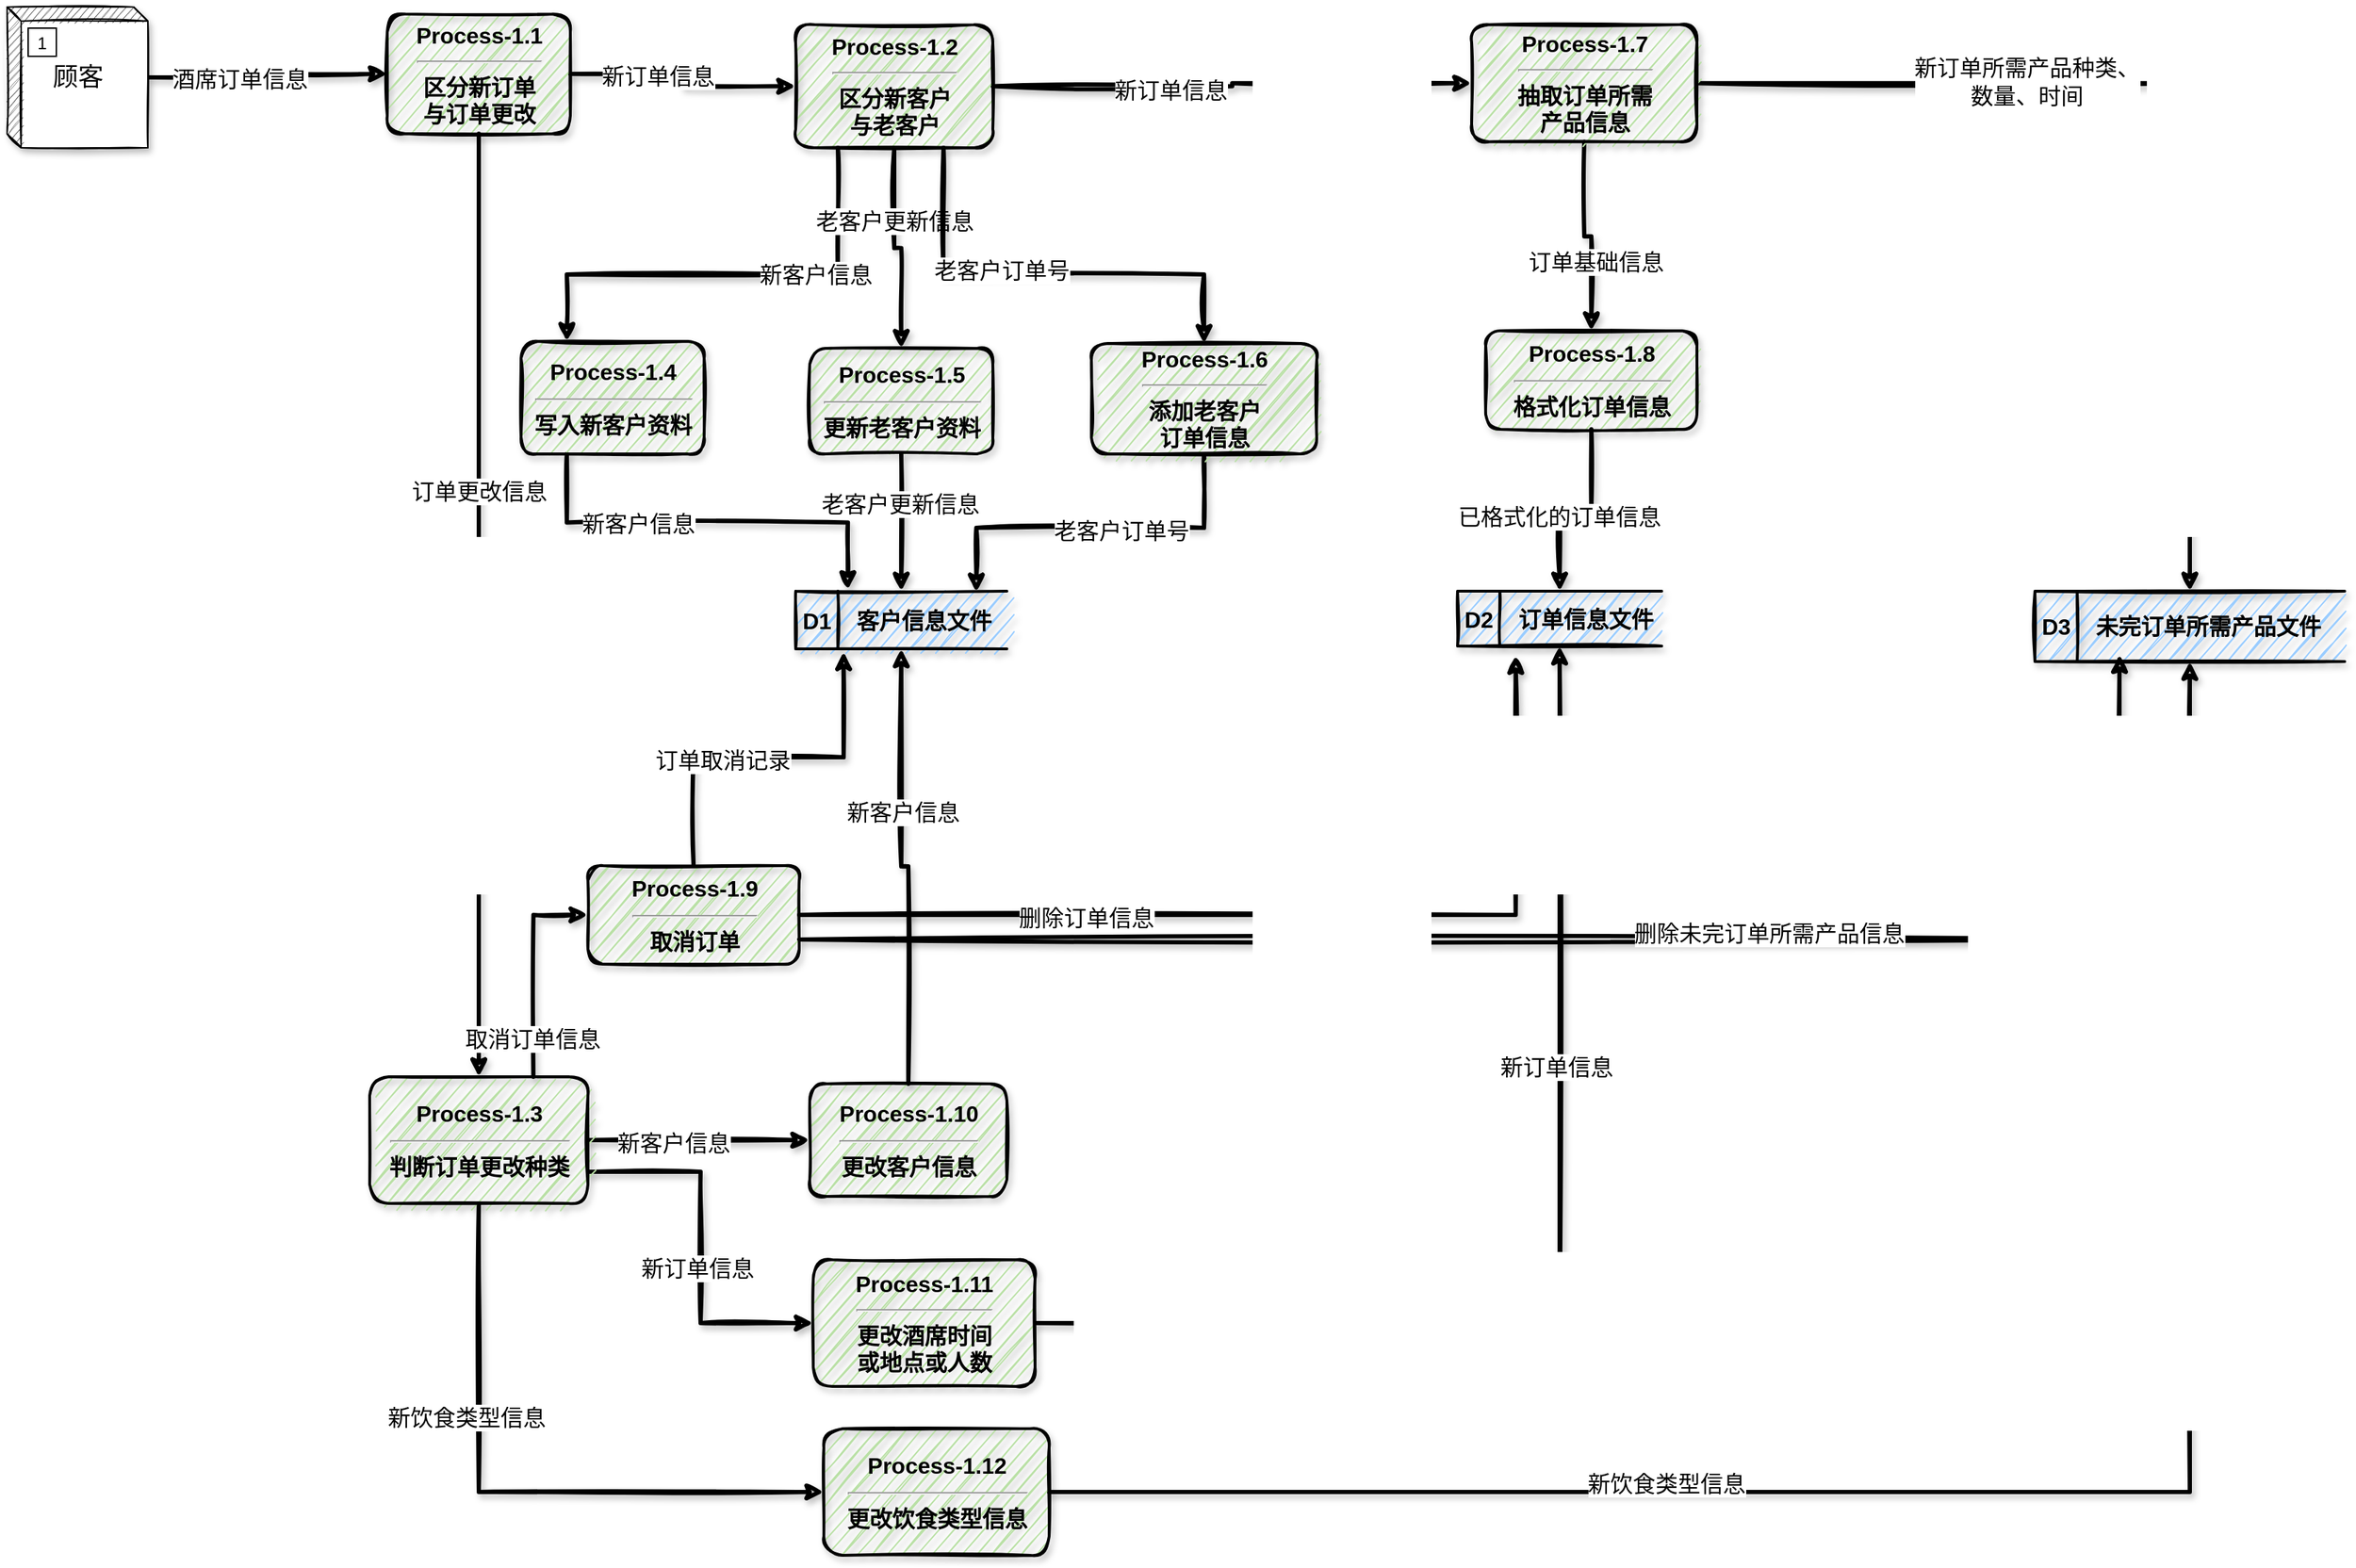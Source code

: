 <mxfile version="14.5.8" type="github">
  <diagram id="C5RBs43oDa-KdzZeNtuy" name="Page-1">
    <mxGraphModel dx="1650" dy="913" grid="1" gridSize="10" guides="1" tooltips="1" connect="1" arrows="1" fold="1" page="1" pageScale="1" pageWidth="827" pageHeight="1169" math="0" shadow="0">
      <root>
        <mxCell id="WIyWlLk6GJQsqaUBKTNV-0" />
        <mxCell id="WIyWlLk6GJQsqaUBKTNV-1" parent="WIyWlLk6GJQsqaUBKTNV-0" />
        <mxCell id="XLCLOh3F5A6T6URXvK6H-4" style="edgeStyle=orthogonalEdgeStyle;rounded=0;orthogonalLoop=1;jettySize=auto;html=1;shadow=1;sketch=1;strokeWidth=3;" edge="1" parent="WIyWlLk6GJQsqaUBKTNV-1" source="XLCLOh3F5A6T6URXvK6H-1" target="XLCLOh3F5A6T6URXvK6H-3">
          <mxGeometry relative="1" as="geometry" />
        </mxCell>
        <mxCell id="XLCLOh3F5A6T6URXvK6H-5" value="&lt;font style=&quot;font-size: 16px&quot;&gt;酒席订单信息&lt;/font&gt;" style="edgeLabel;html=1;align=center;verticalAlign=middle;resizable=0;points=[];" vertex="1" connectable="0" parent="XLCLOh3F5A6T6URXvK6H-4">
          <mxGeometry x="-0.248" y="-1" relative="1" as="geometry">
            <mxPoint as="offset" />
          </mxGeometry>
        </mxCell>
        <mxCell id="XLCLOh3F5A6T6URXvK6H-1" value="&lt;font style=&quot;font-size: 18px&quot;&gt;顾客&lt;/font&gt;" style="html=1;dashed=0;whitespace=wrap;shape=mxgraph.dfd.externalEntity;sketch=1;shadow=1;" vertex="1" parent="WIyWlLk6GJQsqaUBKTNV-1">
          <mxGeometry x="60" y="230" width="100" height="100" as="geometry" />
        </mxCell>
        <mxCell id="XLCLOh3F5A6T6URXvK6H-2" value="1" style="autosize=1;part=1;resizable=0;strokeColor=inherit;fillColor=inherit;gradientColor=inherit;" vertex="1" parent="XLCLOh3F5A6T6URXvK6H-1">
          <mxGeometry width="20" height="20" relative="1" as="geometry">
            <mxPoint x="15" y="15" as="offset" />
          </mxGeometry>
        </mxCell>
        <mxCell id="XLCLOh3F5A6T6URXvK6H-8" style="edgeStyle=orthogonalEdgeStyle;rounded=0;sketch=1;orthogonalLoop=1;jettySize=auto;html=1;entryX=0;entryY=0.5;entryDx=0;entryDy=0;shadow=1;strokeWidth=3;" edge="1" parent="WIyWlLk6GJQsqaUBKTNV-1" source="XLCLOh3F5A6T6URXvK6H-3" target="XLCLOh3F5A6T6URXvK6H-7">
          <mxGeometry relative="1" as="geometry" />
        </mxCell>
        <mxCell id="XLCLOh3F5A6T6URXvK6H-9" value="&lt;font style=&quot;font-size: 16px&quot;&gt;新订单信息&lt;/font&gt;" style="edgeLabel;html=1;align=center;verticalAlign=middle;resizable=0;points=[];" vertex="1" connectable="0" parent="XLCLOh3F5A6T6URXvK6H-8">
          <mxGeometry x="-0.272" y="-1" relative="1" as="geometry">
            <mxPoint as="offset" />
          </mxGeometry>
        </mxCell>
        <mxCell id="XLCLOh3F5A6T6URXvK6H-11" style="edgeStyle=orthogonalEdgeStyle;rounded=0;sketch=1;orthogonalLoop=1;jettySize=auto;html=1;entryX=0.5;entryY=0;entryDx=0;entryDy=0;shadow=1;strokeWidth=3;" edge="1" parent="WIyWlLk6GJQsqaUBKTNV-1" source="XLCLOh3F5A6T6URXvK6H-3" target="XLCLOh3F5A6T6URXvK6H-10">
          <mxGeometry relative="1" as="geometry" />
        </mxCell>
        <mxCell id="XLCLOh3F5A6T6URXvK6H-12" value="&lt;font style=&quot;font-size: 16px&quot;&gt;订单更改信息&lt;/font&gt;" style="edgeLabel;html=1;align=center;verticalAlign=middle;resizable=0;points=[];" vertex="1" connectable="0" parent="XLCLOh3F5A6T6URXvK6H-11">
          <mxGeometry x="-0.243" relative="1" as="geometry">
            <mxPoint as="offset" />
          </mxGeometry>
        </mxCell>
        <mxCell id="XLCLOh3F5A6T6URXvK6H-3" value="&lt;b style=&quot;font-size: 16px&quot;&gt;&lt;font style=&quot;font-size: 16px&quot;&gt;Process-1.1&lt;/font&gt;&lt;/b&gt;&lt;hr style=&quot;font-size: 16px&quot;&gt;&lt;b style=&quot;font-size: 16px&quot;&gt;&lt;font style=&quot;font-size: 16px&quot;&gt;区分新订单&lt;br&gt;与订单更改&lt;/font&gt;&lt;/b&gt;" style="html=1;dashed=0;whitespace=wrap;rounded=1;sketch=1;shadow=1;strokeWidth=2;fillColor=#B9E0A5;" vertex="1" parent="WIyWlLk6GJQsqaUBKTNV-1">
          <mxGeometry x="330" y="235" width="130" height="85" as="geometry" />
        </mxCell>
        <mxCell id="XLCLOh3F5A6T6URXvK6H-14" style="edgeStyle=orthogonalEdgeStyle;rounded=0;sketch=1;orthogonalLoop=1;jettySize=auto;html=1;shadow=1;strokeWidth=3;entryX=0.25;entryY=0;entryDx=0;entryDy=0;" edge="1" parent="WIyWlLk6GJQsqaUBKTNV-1" source="XLCLOh3F5A6T6URXvK6H-7" target="XLCLOh3F5A6T6URXvK6H-13">
          <mxGeometry relative="1" as="geometry">
            <mxPoint x="470" y="350" as="targetPoint" />
            <Array as="points">
              <mxPoint x="650" y="420" />
              <mxPoint x="458" y="420" />
            </Array>
          </mxGeometry>
        </mxCell>
        <mxCell id="XLCLOh3F5A6T6URXvK6H-15" value="&lt;font style=&quot;font-size: 16px&quot;&gt;新客户信息&lt;/font&gt;" style="edgeLabel;html=1;align=center;verticalAlign=middle;resizable=0;points=[];" vertex="1" connectable="0" parent="XLCLOh3F5A6T6URXvK6H-14">
          <mxGeometry x="-0.359" relative="1" as="geometry">
            <mxPoint as="offset" />
          </mxGeometry>
        </mxCell>
        <mxCell id="XLCLOh3F5A6T6URXvK6H-20" style="edgeStyle=orthogonalEdgeStyle;rounded=0;sketch=1;orthogonalLoop=1;jettySize=auto;html=1;shadow=1;strokeWidth=3;" edge="1" parent="WIyWlLk6GJQsqaUBKTNV-1" source="XLCLOh3F5A6T6URXvK6H-7" target="XLCLOh3F5A6T6URXvK6H-19">
          <mxGeometry relative="1" as="geometry" />
        </mxCell>
        <mxCell id="XLCLOh3F5A6T6URXvK6H-21" value="&lt;font style=&quot;font-size: 16px&quot;&gt;新订单信息&lt;/font&gt;" style="edgeLabel;html=1;align=center;verticalAlign=middle;resizable=0;points=[];" vertex="1" connectable="0" parent="XLCLOh3F5A6T6URXvK6H-20">
          <mxGeometry x="-0.265" y="-2" relative="1" as="geometry">
            <mxPoint as="offset" />
          </mxGeometry>
        </mxCell>
        <mxCell id="XLCLOh3F5A6T6URXvK6H-24" style="edgeStyle=orthogonalEdgeStyle;rounded=0;sketch=1;orthogonalLoop=1;jettySize=auto;html=1;entryX=0.5;entryY=0;entryDx=0;entryDy=0;shadow=1;strokeWidth=3;" edge="1" parent="WIyWlLk6GJQsqaUBKTNV-1" source="XLCLOh3F5A6T6URXvK6H-7" target="XLCLOh3F5A6T6URXvK6H-22">
          <mxGeometry relative="1" as="geometry" />
        </mxCell>
        <mxCell id="XLCLOh3F5A6T6URXvK6H-25" value="&lt;font style=&quot;font-size: 16px&quot;&gt;老客户更新信息&lt;/font&gt;" style="edgeLabel;html=1;align=center;verticalAlign=middle;resizable=0;points=[];" vertex="1" connectable="0" parent="XLCLOh3F5A6T6URXvK6H-24">
          <mxGeometry x="-0.294" relative="1" as="geometry">
            <mxPoint as="offset" />
          </mxGeometry>
        </mxCell>
        <mxCell id="XLCLOh3F5A6T6URXvK6H-29" style="edgeStyle=orthogonalEdgeStyle;rounded=0;sketch=1;orthogonalLoop=1;jettySize=auto;html=1;exitX=0.75;exitY=1;exitDx=0;exitDy=0;shadow=1;strokeWidth=3;" edge="1" parent="WIyWlLk6GJQsqaUBKTNV-1" source="XLCLOh3F5A6T6URXvK6H-7" target="XLCLOh3F5A6T6URXvK6H-28">
          <mxGeometry relative="1" as="geometry">
            <Array as="points">
              <mxPoint x="725" y="420" />
              <mxPoint x="910" y="420" />
            </Array>
          </mxGeometry>
        </mxCell>
        <mxCell id="XLCLOh3F5A6T6URXvK6H-30" value="&lt;font style=&quot;font-size: 16px&quot;&gt;老客户订单号&lt;/font&gt;" style="edgeLabel;html=1;align=center;verticalAlign=middle;resizable=0;points=[];" vertex="1" connectable="0" parent="XLCLOh3F5A6T6URXvK6H-29">
          <mxGeometry x="-0.198" y="3" relative="1" as="geometry">
            <mxPoint x="1" as="offset" />
          </mxGeometry>
        </mxCell>
        <mxCell id="XLCLOh3F5A6T6URXvK6H-7" value="&lt;span style=&quot;font-size: 16px&quot;&gt;&lt;font style=&quot;font-size: 16px&quot;&gt;&lt;b&gt;Process-1.2&lt;/b&gt;&lt;/font&gt;&lt;/span&gt;&lt;hr style=&quot;font-size: 16px&quot;&gt;&lt;span style=&quot;font-size: 16px&quot;&gt;&lt;font style=&quot;font-size: 16px&quot;&gt;&lt;b&gt;区分新客户&lt;br&gt;与老客户&lt;/b&gt;&lt;/font&gt;&lt;/span&gt;" style="html=1;dashed=0;whitespace=wrap;rounded=1;shadow=1;sketch=1;strokeWidth=2;fillColor=#B9E0A5;" vertex="1" parent="WIyWlLk6GJQsqaUBKTNV-1">
          <mxGeometry x="620" y="242.5" width="140" height="87.5" as="geometry" />
        </mxCell>
        <mxCell id="XLCLOh3F5A6T6URXvK6H-50" style="edgeStyle=orthogonalEdgeStyle;rounded=0;sketch=1;orthogonalLoop=1;jettySize=auto;html=1;exitX=0.75;exitY=0;exitDx=0;exitDy=0;entryX=0;entryY=0.5;entryDx=0;entryDy=0;shadow=1;strokeWidth=3;" edge="1" parent="WIyWlLk6GJQsqaUBKTNV-1" source="XLCLOh3F5A6T6URXvK6H-10" target="XLCLOh3F5A6T6URXvK6H-43">
          <mxGeometry relative="1" as="geometry" />
        </mxCell>
        <mxCell id="XLCLOh3F5A6T6URXvK6H-51" value="&lt;font style=&quot;font-size: 16px&quot;&gt;取消订单信息&lt;/font&gt;" style="edgeLabel;html=1;align=center;verticalAlign=middle;resizable=0;points=[];" vertex="1" connectable="0" parent="XLCLOh3F5A6T6URXvK6H-50">
          <mxGeometry x="-0.649" y="1" relative="1" as="geometry">
            <mxPoint as="offset" />
          </mxGeometry>
        </mxCell>
        <mxCell id="XLCLOh3F5A6T6URXvK6H-53" style="edgeStyle=orthogonalEdgeStyle;rounded=0;sketch=1;orthogonalLoop=1;jettySize=auto;html=1;shadow=1;strokeWidth=3;" edge="1" parent="WIyWlLk6GJQsqaUBKTNV-1" source="XLCLOh3F5A6T6URXvK6H-10" target="XLCLOh3F5A6T6URXvK6H-52">
          <mxGeometry relative="1" as="geometry" />
        </mxCell>
        <mxCell id="XLCLOh3F5A6T6URXvK6H-54" value="&lt;font style=&quot;font-size: 16px&quot;&gt;新客户信息&lt;/font&gt;" style="edgeLabel;html=1;align=center;verticalAlign=middle;resizable=0;points=[];" vertex="1" connectable="0" parent="XLCLOh3F5A6T6URXvK6H-53">
          <mxGeometry x="-0.236" y="-2" relative="1" as="geometry">
            <mxPoint as="offset" />
          </mxGeometry>
        </mxCell>
        <mxCell id="XLCLOh3F5A6T6URXvK6H-60" style="edgeStyle=orthogonalEdgeStyle;rounded=0;sketch=1;orthogonalLoop=1;jettySize=auto;html=1;exitX=1;exitY=0.75;exitDx=0;exitDy=0;entryX=0;entryY=0.5;entryDx=0;entryDy=0;shadow=1;strokeWidth=3;" edge="1" parent="WIyWlLk6GJQsqaUBKTNV-1" source="XLCLOh3F5A6T6URXvK6H-10" target="XLCLOh3F5A6T6URXvK6H-57">
          <mxGeometry relative="1" as="geometry" />
        </mxCell>
        <mxCell id="XLCLOh3F5A6T6URXvK6H-61" value="&lt;font style=&quot;font-size: 16px&quot;&gt;新订单信息&lt;/font&gt;" style="edgeLabel;html=1;align=center;verticalAlign=middle;resizable=0;points=[];" vertex="1" connectable="0" parent="XLCLOh3F5A6T6URXvK6H-60">
          <mxGeometry x="0.115" y="-3" relative="1" as="geometry">
            <mxPoint y="-1" as="offset" />
          </mxGeometry>
        </mxCell>
        <mxCell id="XLCLOh3F5A6T6URXvK6H-63" style="edgeStyle=orthogonalEdgeStyle;rounded=0;sketch=1;orthogonalLoop=1;jettySize=auto;html=1;entryX=0;entryY=0.5;entryDx=0;entryDy=0;shadow=1;strokeWidth=3;exitX=0.5;exitY=1;exitDx=0;exitDy=0;" edge="1" parent="WIyWlLk6GJQsqaUBKTNV-1" source="XLCLOh3F5A6T6URXvK6H-10" target="XLCLOh3F5A6T6URXvK6H-62">
          <mxGeometry relative="1" as="geometry" />
        </mxCell>
        <mxCell id="XLCLOh3F5A6T6URXvK6H-64" value="&lt;font style=&quot;font-size: 16px&quot;&gt;新饮食类型信息&lt;/font&gt;" style="edgeLabel;html=1;align=center;verticalAlign=middle;resizable=0;points=[];" vertex="1" connectable="0" parent="XLCLOh3F5A6T6URXvK6H-63">
          <mxGeometry x="-0.323" y="-9" relative="1" as="geometry">
            <mxPoint y="-1" as="offset" />
          </mxGeometry>
        </mxCell>
        <mxCell id="XLCLOh3F5A6T6URXvK6H-10" value="&lt;b style=&quot;font-size: 16px&quot;&gt;&lt;font style=&quot;font-size: 16px&quot;&gt;Process-1.3&lt;/font&gt;&lt;/b&gt;&lt;hr style=&quot;font-size: 16px&quot;&gt;&lt;b style=&quot;font-size: 16px&quot;&gt;&lt;font style=&quot;font-size: 16px&quot;&gt;判断订单更改种类&lt;/font&gt;&lt;/b&gt;" style="html=1;dashed=0;whitespace=wrap;rounded=1;shadow=1;sketch=1;strokeWidth=2;fillColor=#B9E0A5;" vertex="1" parent="WIyWlLk6GJQsqaUBKTNV-1">
          <mxGeometry x="317.5" y="990" width="155" height="90" as="geometry" />
        </mxCell>
        <mxCell id="XLCLOh3F5A6T6URXvK6H-17" style="edgeStyle=orthogonalEdgeStyle;rounded=0;sketch=1;orthogonalLoop=1;jettySize=auto;html=1;shadow=1;strokeWidth=3;exitX=0.25;exitY=1;exitDx=0;exitDy=0;entryX=0.247;entryY=-0.024;entryDx=0;entryDy=0;entryPerimeter=0;" edge="1" parent="WIyWlLk6GJQsqaUBKTNV-1" source="XLCLOh3F5A6T6URXvK6H-13" target="XLCLOh3F5A6T6URXvK6H-16">
          <mxGeometry relative="1" as="geometry" />
        </mxCell>
        <mxCell id="XLCLOh3F5A6T6URXvK6H-18" value="&lt;font style=&quot;font-size: 16px&quot;&gt;新客户信息&lt;/font&gt;" style="edgeLabel;html=1;align=center;verticalAlign=middle;resizable=0;points=[];" vertex="1" connectable="0" parent="XLCLOh3F5A6T6URXvK6H-17">
          <mxGeometry x="-0.336" y="1" relative="1" as="geometry">
            <mxPoint y="1" as="offset" />
          </mxGeometry>
        </mxCell>
        <mxCell id="XLCLOh3F5A6T6URXvK6H-13" value="&lt;b style=&quot;font-size: 16px&quot;&gt;&lt;font style=&quot;font-size: 16px&quot;&gt;Process-1.4&lt;/font&gt;&lt;/b&gt;&lt;hr style=&quot;font-size: 16px&quot;&gt;&lt;b style=&quot;font-size: 16px&quot;&gt;&lt;font style=&quot;font-size: 16px&quot;&gt;写入新客户资料&lt;/font&gt;&lt;/b&gt;" style="html=1;dashed=0;whitespace=wrap;rounded=1;shadow=1;sketch=1;strokeWidth=2;fillColor=#B9E0A5;" vertex="1" parent="WIyWlLk6GJQsqaUBKTNV-1">
          <mxGeometry x="425" y="467.5" width="130" height="80" as="geometry" />
        </mxCell>
        <mxCell id="XLCLOh3F5A6T6URXvK6H-16" value="&lt;b&gt;&lt;font style=&quot;font-size: 16px&quot;&gt;D1&amp;nbsp; &amp;nbsp; 客户信息文件&lt;/font&gt;&lt;/b&gt;" style="html=1;dashed=0;whitespace=wrap;shape=mxgraph.dfd.dataStoreID;align=left;spacingLeft=3;points=[[0,0],[0.5,0],[1,0],[0,0.5],[1,0.5],[0,1],[0.5,1],[1,1]];rounded=1;shadow=1;sketch=1;strokeWidth=2;fillColor=#99CCFF;" vertex="1" parent="WIyWlLk6GJQsqaUBKTNV-1">
          <mxGeometry x="620" y="645" width="150" height="41" as="geometry" />
        </mxCell>
        <mxCell id="XLCLOh3F5A6T6URXvK6H-34" style="edgeStyle=orthogonalEdgeStyle;rounded=0;sketch=1;orthogonalLoop=1;jettySize=auto;html=1;entryX=0.5;entryY=0;entryDx=0;entryDy=0;shadow=1;strokeWidth=3;" edge="1" parent="WIyWlLk6GJQsqaUBKTNV-1" source="XLCLOh3F5A6T6URXvK6H-19" target="XLCLOh3F5A6T6URXvK6H-33">
          <mxGeometry relative="1" as="geometry" />
        </mxCell>
        <mxCell id="XLCLOh3F5A6T6URXvK6H-35" value="&lt;font style=&quot;font-size: 16px&quot;&gt;新订单所需产品种类、&lt;br&gt;数量、时间&lt;/font&gt;" style="edgeLabel;html=1;align=center;verticalAlign=middle;resizable=0;points=[];" vertex="1" connectable="0" parent="XLCLOh3F5A6T6URXvK6H-34">
          <mxGeometry x="-0.342" y="1" relative="1" as="geometry">
            <mxPoint as="offset" />
          </mxGeometry>
        </mxCell>
        <mxCell id="XLCLOh3F5A6T6URXvK6H-37" style="edgeStyle=orthogonalEdgeStyle;rounded=0;sketch=1;orthogonalLoop=1;jettySize=auto;html=1;entryX=0.5;entryY=0;entryDx=0;entryDy=0;shadow=1;strokeWidth=3;" edge="1" parent="WIyWlLk6GJQsqaUBKTNV-1" source="XLCLOh3F5A6T6URXvK6H-19" target="XLCLOh3F5A6T6URXvK6H-36">
          <mxGeometry relative="1" as="geometry" />
        </mxCell>
        <mxCell id="XLCLOh3F5A6T6URXvK6H-38" value="&lt;font style=&quot;font-size: 16px&quot;&gt;订单基础信息&lt;/font&gt;" style="edgeLabel;html=1;align=center;verticalAlign=middle;resizable=0;points=[];" vertex="1" connectable="0" parent="XLCLOh3F5A6T6URXvK6H-37">
          <mxGeometry x="0.294" y="3" relative="1" as="geometry">
            <mxPoint as="offset" />
          </mxGeometry>
        </mxCell>
        <mxCell id="XLCLOh3F5A6T6URXvK6H-19" value="&lt;b style=&quot;font-size: 16px&quot;&gt;&lt;font style=&quot;font-size: 16px&quot;&gt;Process-1.7&lt;/font&gt;&lt;/b&gt;&lt;hr style=&quot;font-size: 16px&quot;&gt;&lt;b style=&quot;font-size: 16px&quot;&gt;&lt;font style=&quot;font-size: 16px&quot;&gt;抽取订单所需&lt;br&gt;产品信息&lt;/font&gt;&lt;/b&gt;" style="html=1;dashed=0;whitespace=wrap;rounded=1;shadow=1;sketch=1;strokeWidth=2;fillColor=#B9E0A5;" vertex="1" parent="WIyWlLk6GJQsqaUBKTNV-1">
          <mxGeometry x="1100" y="242.5" width="160" height="83.25" as="geometry" />
        </mxCell>
        <mxCell id="XLCLOh3F5A6T6URXvK6H-26" style="edgeStyle=orthogonalEdgeStyle;rounded=0;sketch=1;orthogonalLoop=1;jettySize=auto;html=1;entryX=0.5;entryY=0;entryDx=0;entryDy=0;shadow=1;strokeWidth=3;" edge="1" parent="WIyWlLk6GJQsqaUBKTNV-1" source="XLCLOh3F5A6T6URXvK6H-22" target="XLCLOh3F5A6T6URXvK6H-16">
          <mxGeometry relative="1" as="geometry" />
        </mxCell>
        <mxCell id="XLCLOh3F5A6T6URXvK6H-27" value="&lt;span style=&quot;font-size: 16px&quot;&gt;老客户更新信息&lt;/span&gt;" style="edgeLabel;html=1;align=center;verticalAlign=middle;resizable=0;points=[];" vertex="1" connectable="0" parent="XLCLOh3F5A6T6URXvK6H-26">
          <mxGeometry x="-0.282" y="-1" relative="1" as="geometry">
            <mxPoint as="offset" />
          </mxGeometry>
        </mxCell>
        <mxCell id="XLCLOh3F5A6T6URXvK6H-22" value="&lt;b style=&quot;font-size: 16px&quot;&gt;&lt;font style=&quot;font-size: 16px&quot;&gt;Process-1.5&lt;/font&gt;&lt;/b&gt;&lt;hr style=&quot;font-size: 16px&quot;&gt;&lt;b style=&quot;font-size: 16px&quot;&gt;&lt;font style=&quot;font-size: 16px&quot;&gt;更新老客户资料&lt;/font&gt;&lt;/b&gt;" style="html=1;dashed=0;whitespace=wrap;rounded=1;shadow=1;sketch=1;strokeWidth=2;fillColor=#B9E0A5;" vertex="1" parent="WIyWlLk6GJQsqaUBKTNV-1">
          <mxGeometry x="630" y="472.5" width="130" height="75" as="geometry" />
        </mxCell>
        <mxCell id="XLCLOh3F5A6T6URXvK6H-31" style="edgeStyle=orthogonalEdgeStyle;rounded=0;sketch=1;orthogonalLoop=1;jettySize=auto;html=1;entryX=0.855;entryY=0.017;entryDx=0;entryDy=0;entryPerimeter=0;shadow=1;strokeWidth=3;" edge="1" parent="WIyWlLk6GJQsqaUBKTNV-1" source="XLCLOh3F5A6T6URXvK6H-28" target="XLCLOh3F5A6T6URXvK6H-16">
          <mxGeometry relative="1" as="geometry">
            <Array as="points">
              <mxPoint x="910" y="600" />
              <mxPoint x="748" y="600" />
            </Array>
          </mxGeometry>
        </mxCell>
        <mxCell id="XLCLOh3F5A6T6URXvK6H-32" value="&lt;span style=&quot;font-size: 16px&quot;&gt;老客户订单号&lt;/span&gt;" style="edgeLabel;html=1;align=center;verticalAlign=middle;resizable=0;points=[];" vertex="1" connectable="0" parent="XLCLOh3F5A6T6URXvK6H-31">
          <mxGeometry x="-0.137" y="2" relative="1" as="geometry">
            <mxPoint as="offset" />
          </mxGeometry>
        </mxCell>
        <mxCell id="XLCLOh3F5A6T6URXvK6H-28" value="&lt;b style=&quot;font-size: 16px&quot;&gt;&lt;font style=&quot;font-size: 16px&quot;&gt;Process-1.6&lt;/font&gt;&lt;/b&gt;&lt;hr style=&quot;font-size: 16px&quot;&gt;&lt;b style=&quot;font-size: 16px&quot;&gt;&lt;font style=&quot;font-size: 16px&quot;&gt;添加老客户&lt;br&gt;订单信息&lt;/font&gt;&lt;/b&gt;" style="html=1;dashed=0;whitespace=wrap;rounded=1;shadow=1;sketch=1;strokeWidth=2;fillColor=#B9E0A5;" vertex="1" parent="WIyWlLk6GJQsqaUBKTNV-1">
          <mxGeometry x="830" y="469" width="160" height="78.5" as="geometry" />
        </mxCell>
        <mxCell id="XLCLOh3F5A6T6URXvK6H-33" value="&lt;b&gt;&lt;font style=&quot;font-size: 16px&quot;&gt;D3&amp;nbsp; &amp;nbsp; 未完订单所需产品文件&lt;/font&gt;&lt;/b&gt;" style="html=1;dashed=0;whitespace=wrap;shape=mxgraph.dfd.dataStoreID;align=left;spacingLeft=3;points=[[0,0],[0.5,0],[1,0],[0,0.5],[1,0.5],[0,1],[0.5,1],[1,1]];rounded=1;shadow=1;sketch=1;strokeWidth=2;fillColor=#99CCFF;" vertex="1" parent="WIyWlLk6GJQsqaUBKTNV-1">
          <mxGeometry x="1500" y="645" width="220" height="50" as="geometry" />
        </mxCell>
        <mxCell id="XLCLOh3F5A6T6URXvK6H-40" style="edgeStyle=orthogonalEdgeStyle;rounded=0;sketch=1;orthogonalLoop=1;jettySize=auto;html=1;entryX=0.5;entryY=0;entryDx=0;entryDy=0;shadow=1;strokeWidth=3;" edge="1" parent="WIyWlLk6GJQsqaUBKTNV-1" source="XLCLOh3F5A6T6URXvK6H-36" target="XLCLOh3F5A6T6URXvK6H-39">
          <mxGeometry relative="1" as="geometry" />
        </mxCell>
        <mxCell id="XLCLOh3F5A6T6URXvK6H-41" value="&lt;font style=&quot;font-size: 16px&quot;&gt;已格式化的订单信息&lt;/font&gt;" style="edgeLabel;html=1;align=center;verticalAlign=middle;resizable=0;points=[];" vertex="1" connectable="0" parent="XLCLOh3F5A6T6URXvK6H-40">
          <mxGeometry x="0.227" y="-1" relative="1" as="geometry">
            <mxPoint as="offset" />
          </mxGeometry>
        </mxCell>
        <mxCell id="XLCLOh3F5A6T6URXvK6H-36" value="&lt;b style=&quot;font-size: 16px&quot;&gt;&lt;font style=&quot;font-size: 16px&quot;&gt;Process-1.8&lt;/font&gt;&lt;/b&gt;&lt;hr style=&quot;font-size: 16px&quot;&gt;&lt;b style=&quot;font-size: 16px&quot;&gt;&lt;font style=&quot;font-size: 16px&quot;&gt;格式化订单信息&lt;/font&gt;&lt;/b&gt;" style="html=1;dashed=0;whitespace=wrap;rounded=1;shadow=1;sketch=1;strokeWidth=2;fillColor=#B9E0A5;" vertex="1" parent="WIyWlLk6GJQsqaUBKTNV-1">
          <mxGeometry x="1110" y="460" width="150" height="70" as="geometry" />
        </mxCell>
        <mxCell id="XLCLOh3F5A6T6URXvK6H-39" value="&lt;b&gt;&lt;font style=&quot;font-size: 16px&quot;&gt;D2&amp;nbsp; &amp;nbsp; 订单信息文件&lt;/font&gt;&lt;/b&gt;" style="html=1;dashed=0;whitespace=wrap;shape=mxgraph.dfd.dataStoreID;align=left;spacingLeft=3;points=[[0,0],[0.5,0],[1,0],[0,0.5],[1,0.5],[0,1],[0.5,1],[1,1]];rounded=1;shadow=1;sketch=1;strokeWidth=2;fillColor=#99CCFF;" vertex="1" parent="WIyWlLk6GJQsqaUBKTNV-1">
          <mxGeometry x="1090" y="645" width="145" height="39" as="geometry" />
        </mxCell>
        <mxCell id="XLCLOh3F5A6T6URXvK6H-44" style="edgeStyle=orthogonalEdgeStyle;rounded=0;sketch=1;orthogonalLoop=1;jettySize=auto;html=1;entryX=0.227;entryY=1.049;entryDx=0;entryDy=0;entryPerimeter=0;shadow=1;strokeWidth=3;" edge="1" parent="WIyWlLk6GJQsqaUBKTNV-1" source="XLCLOh3F5A6T6URXvK6H-43" target="XLCLOh3F5A6T6URXvK6H-16">
          <mxGeometry relative="1" as="geometry" />
        </mxCell>
        <mxCell id="XLCLOh3F5A6T6URXvK6H-45" value="&lt;font style=&quot;font-size: 16px&quot;&gt;订单取消记录&lt;/font&gt;" style="edgeLabel;html=1;align=center;verticalAlign=middle;resizable=0;points=[];" vertex="1" connectable="0" parent="XLCLOh3F5A6T6URXvK6H-44">
          <mxGeometry x="-0.249" y="-2" relative="1" as="geometry">
            <mxPoint as="offset" />
          </mxGeometry>
        </mxCell>
        <mxCell id="XLCLOh3F5A6T6URXvK6H-46" style="edgeStyle=orthogonalEdgeStyle;rounded=0;sketch=1;orthogonalLoop=1;jettySize=auto;html=1;entryX=0.285;entryY=1.171;entryDx=0;entryDy=0;entryPerimeter=0;shadow=1;strokeWidth=3;" edge="1" parent="WIyWlLk6GJQsqaUBKTNV-1" source="XLCLOh3F5A6T6URXvK6H-43" target="XLCLOh3F5A6T6URXvK6H-39">
          <mxGeometry relative="1" as="geometry" />
        </mxCell>
        <mxCell id="XLCLOh3F5A6T6URXvK6H-47" value="&lt;font style=&quot;font-size: 16px&quot;&gt;删除订单信息&lt;/font&gt;" style="edgeLabel;html=1;align=center;verticalAlign=middle;resizable=0;points=[];" vertex="1" connectable="0" parent="XLCLOh3F5A6T6URXvK6H-46">
          <mxGeometry x="-0.413" y="-2" relative="1" as="geometry">
            <mxPoint as="offset" />
          </mxGeometry>
        </mxCell>
        <mxCell id="XLCLOh3F5A6T6URXvK6H-48" style="edgeStyle=orthogonalEdgeStyle;rounded=0;sketch=1;orthogonalLoop=1;jettySize=auto;html=1;exitX=1;exitY=0.75;exitDx=0;exitDy=0;entryX=0.273;entryY=0.9;entryDx=0;entryDy=0;entryPerimeter=0;shadow=1;strokeWidth=3;" edge="1" parent="WIyWlLk6GJQsqaUBKTNV-1" source="XLCLOh3F5A6T6URXvK6H-43" target="XLCLOh3F5A6T6URXvK6H-33">
          <mxGeometry relative="1" as="geometry" />
        </mxCell>
        <mxCell id="XLCLOh3F5A6T6URXvK6H-49" value="&lt;font style=&quot;font-size: 16px&quot;&gt;删除未完订单所需产品信息&lt;/font&gt;" style="edgeLabel;html=1;align=center;verticalAlign=middle;resizable=0;points=[];" vertex="1" connectable="0" parent="XLCLOh3F5A6T6URXvK6H-48">
          <mxGeometry x="-0.023" y="5" relative="1" as="geometry">
            <mxPoint x="130.83" as="offset" />
          </mxGeometry>
        </mxCell>
        <mxCell id="XLCLOh3F5A6T6URXvK6H-43" value="&lt;b style=&quot;font-size: 16px&quot;&gt;&lt;font style=&quot;font-size: 16px&quot;&gt;Process-1.9&lt;/font&gt;&lt;/b&gt;&lt;hr style=&quot;font-size: 16px&quot;&gt;&lt;b style=&quot;font-size: 16px&quot;&gt;&lt;font style=&quot;font-size: 16px&quot;&gt;取消订单&lt;/font&gt;&lt;/b&gt;" style="html=1;dashed=0;whitespace=wrap;rounded=1;shadow=1;sketch=1;strokeWidth=2;fillColor=#B9E0A5;" vertex="1" parent="WIyWlLk6GJQsqaUBKTNV-1">
          <mxGeometry x="472.5" y="840" width="150" height="70" as="geometry" />
        </mxCell>
        <mxCell id="XLCLOh3F5A6T6URXvK6H-55" style="edgeStyle=orthogonalEdgeStyle;rounded=0;sketch=1;orthogonalLoop=1;jettySize=auto;html=1;entryX=0.5;entryY=1;entryDx=0;entryDy=0;shadow=1;strokeWidth=3;" edge="1" parent="WIyWlLk6GJQsqaUBKTNV-1" source="XLCLOh3F5A6T6URXvK6H-52" target="XLCLOh3F5A6T6URXvK6H-16">
          <mxGeometry relative="1" as="geometry" />
        </mxCell>
        <mxCell id="XLCLOh3F5A6T6URXvK6H-56" value="&lt;span style=&quot;font-size: 16px&quot;&gt;新客户信息&lt;/span&gt;" style="edgeLabel;html=1;align=center;verticalAlign=middle;resizable=0;points=[];" vertex="1" connectable="0" parent="XLCLOh3F5A6T6URXvK6H-55">
          <mxGeometry x="0.265" y="-1" relative="1" as="geometry">
            <mxPoint as="offset" />
          </mxGeometry>
        </mxCell>
        <mxCell id="XLCLOh3F5A6T6URXvK6H-52" value="&lt;font style=&quot;font-size: 16px&quot;&gt;&lt;b&gt;Process-1.10&lt;/b&gt;&lt;/font&gt;&lt;hr style=&quot;font-size: 16px&quot;&gt;&lt;font style=&quot;font-size: 16px&quot;&gt;&lt;b&gt;更改客户信息&lt;/b&gt;&lt;/font&gt;" style="html=1;dashed=0;whitespace=wrap;rounded=1;shadow=1;sketch=1;strokeWidth=2;fillColor=#B9E0A5;" vertex="1" parent="WIyWlLk6GJQsqaUBKTNV-1">
          <mxGeometry x="630" y="995" width="140" height="80" as="geometry" />
        </mxCell>
        <mxCell id="XLCLOh3F5A6T6URXvK6H-58" style="edgeStyle=orthogonalEdgeStyle;rounded=0;sketch=1;orthogonalLoop=1;jettySize=auto;html=1;entryX=0.5;entryY=1;entryDx=0;entryDy=0;shadow=1;strokeWidth=3;" edge="1" parent="WIyWlLk6GJQsqaUBKTNV-1" source="XLCLOh3F5A6T6URXvK6H-57" target="XLCLOh3F5A6T6URXvK6H-39">
          <mxGeometry relative="1" as="geometry" />
        </mxCell>
        <mxCell id="XLCLOh3F5A6T6URXvK6H-59" value="&lt;font style=&quot;font-size: 16px&quot;&gt;新订单信息&lt;/font&gt;" style="edgeLabel;html=1;align=center;verticalAlign=middle;resizable=0;points=[];" vertex="1" connectable="0" parent="XLCLOh3F5A6T6URXvK6H-58">
          <mxGeometry x="0.3" y="3" relative="1" as="geometry">
            <mxPoint as="offset" />
          </mxGeometry>
        </mxCell>
        <mxCell id="XLCLOh3F5A6T6URXvK6H-57" value="&lt;b style=&quot;font-size: 16px&quot;&gt;&lt;font style=&quot;font-size: 16px&quot;&gt;Process-1.11&lt;/font&gt;&lt;/b&gt;&lt;hr style=&quot;font-size: 16px&quot;&gt;&lt;b style=&quot;font-size: 16px&quot;&gt;&lt;font style=&quot;font-size: 16px&quot;&gt;更改酒席时间&lt;br&gt;或地点或人数&lt;/font&gt;&lt;/b&gt;" style="html=1;dashed=0;whitespace=wrap;rounded=1;shadow=1;sketch=1;strokeWidth=2;fillColor=#B9E0A5;" vertex="1" parent="WIyWlLk6GJQsqaUBKTNV-1">
          <mxGeometry x="632.5" y="1120" width="157.5" height="90" as="geometry" />
        </mxCell>
        <mxCell id="XLCLOh3F5A6T6URXvK6H-65" style="edgeStyle=orthogonalEdgeStyle;rounded=0;sketch=1;orthogonalLoop=1;jettySize=auto;html=1;entryX=0.5;entryY=1;entryDx=0;entryDy=0;shadow=1;strokeWidth=3;" edge="1" parent="WIyWlLk6GJQsqaUBKTNV-1" source="XLCLOh3F5A6T6URXvK6H-62" target="XLCLOh3F5A6T6URXvK6H-33">
          <mxGeometry relative="1" as="geometry" />
        </mxCell>
        <mxCell id="XLCLOh3F5A6T6URXvK6H-66" value="&lt;span style=&quot;font-size: 16px&quot;&gt;新饮食类型信息&lt;/span&gt;" style="edgeLabel;html=1;align=center;verticalAlign=middle;resizable=0;points=[];" vertex="1" connectable="0" parent="XLCLOh3F5A6T6URXvK6H-65">
          <mxGeometry x="-0.373" y="6" relative="1" as="geometry">
            <mxPoint x="-1" as="offset" />
          </mxGeometry>
        </mxCell>
        <mxCell id="XLCLOh3F5A6T6URXvK6H-62" value="&lt;b style=&quot;font-size: 16px&quot;&gt;&lt;font style=&quot;font-size: 16px&quot;&gt;Process-1.12&lt;/font&gt;&lt;/b&gt;&lt;hr style=&quot;font-size: 16px&quot;&gt;&lt;b style=&quot;font-size: 16px&quot;&gt;&lt;font style=&quot;font-size: 16px&quot;&gt;更改饮食类型信息&lt;/font&gt;&lt;/b&gt;" style="html=1;dashed=0;whitespace=wrap;rounded=1;shadow=1;sketch=1;strokeWidth=2;fillColor=#B9E0A5;" vertex="1" parent="WIyWlLk6GJQsqaUBKTNV-1">
          <mxGeometry x="640" y="1240" width="160" height="90" as="geometry" />
        </mxCell>
      </root>
    </mxGraphModel>
  </diagram>
</mxfile>
